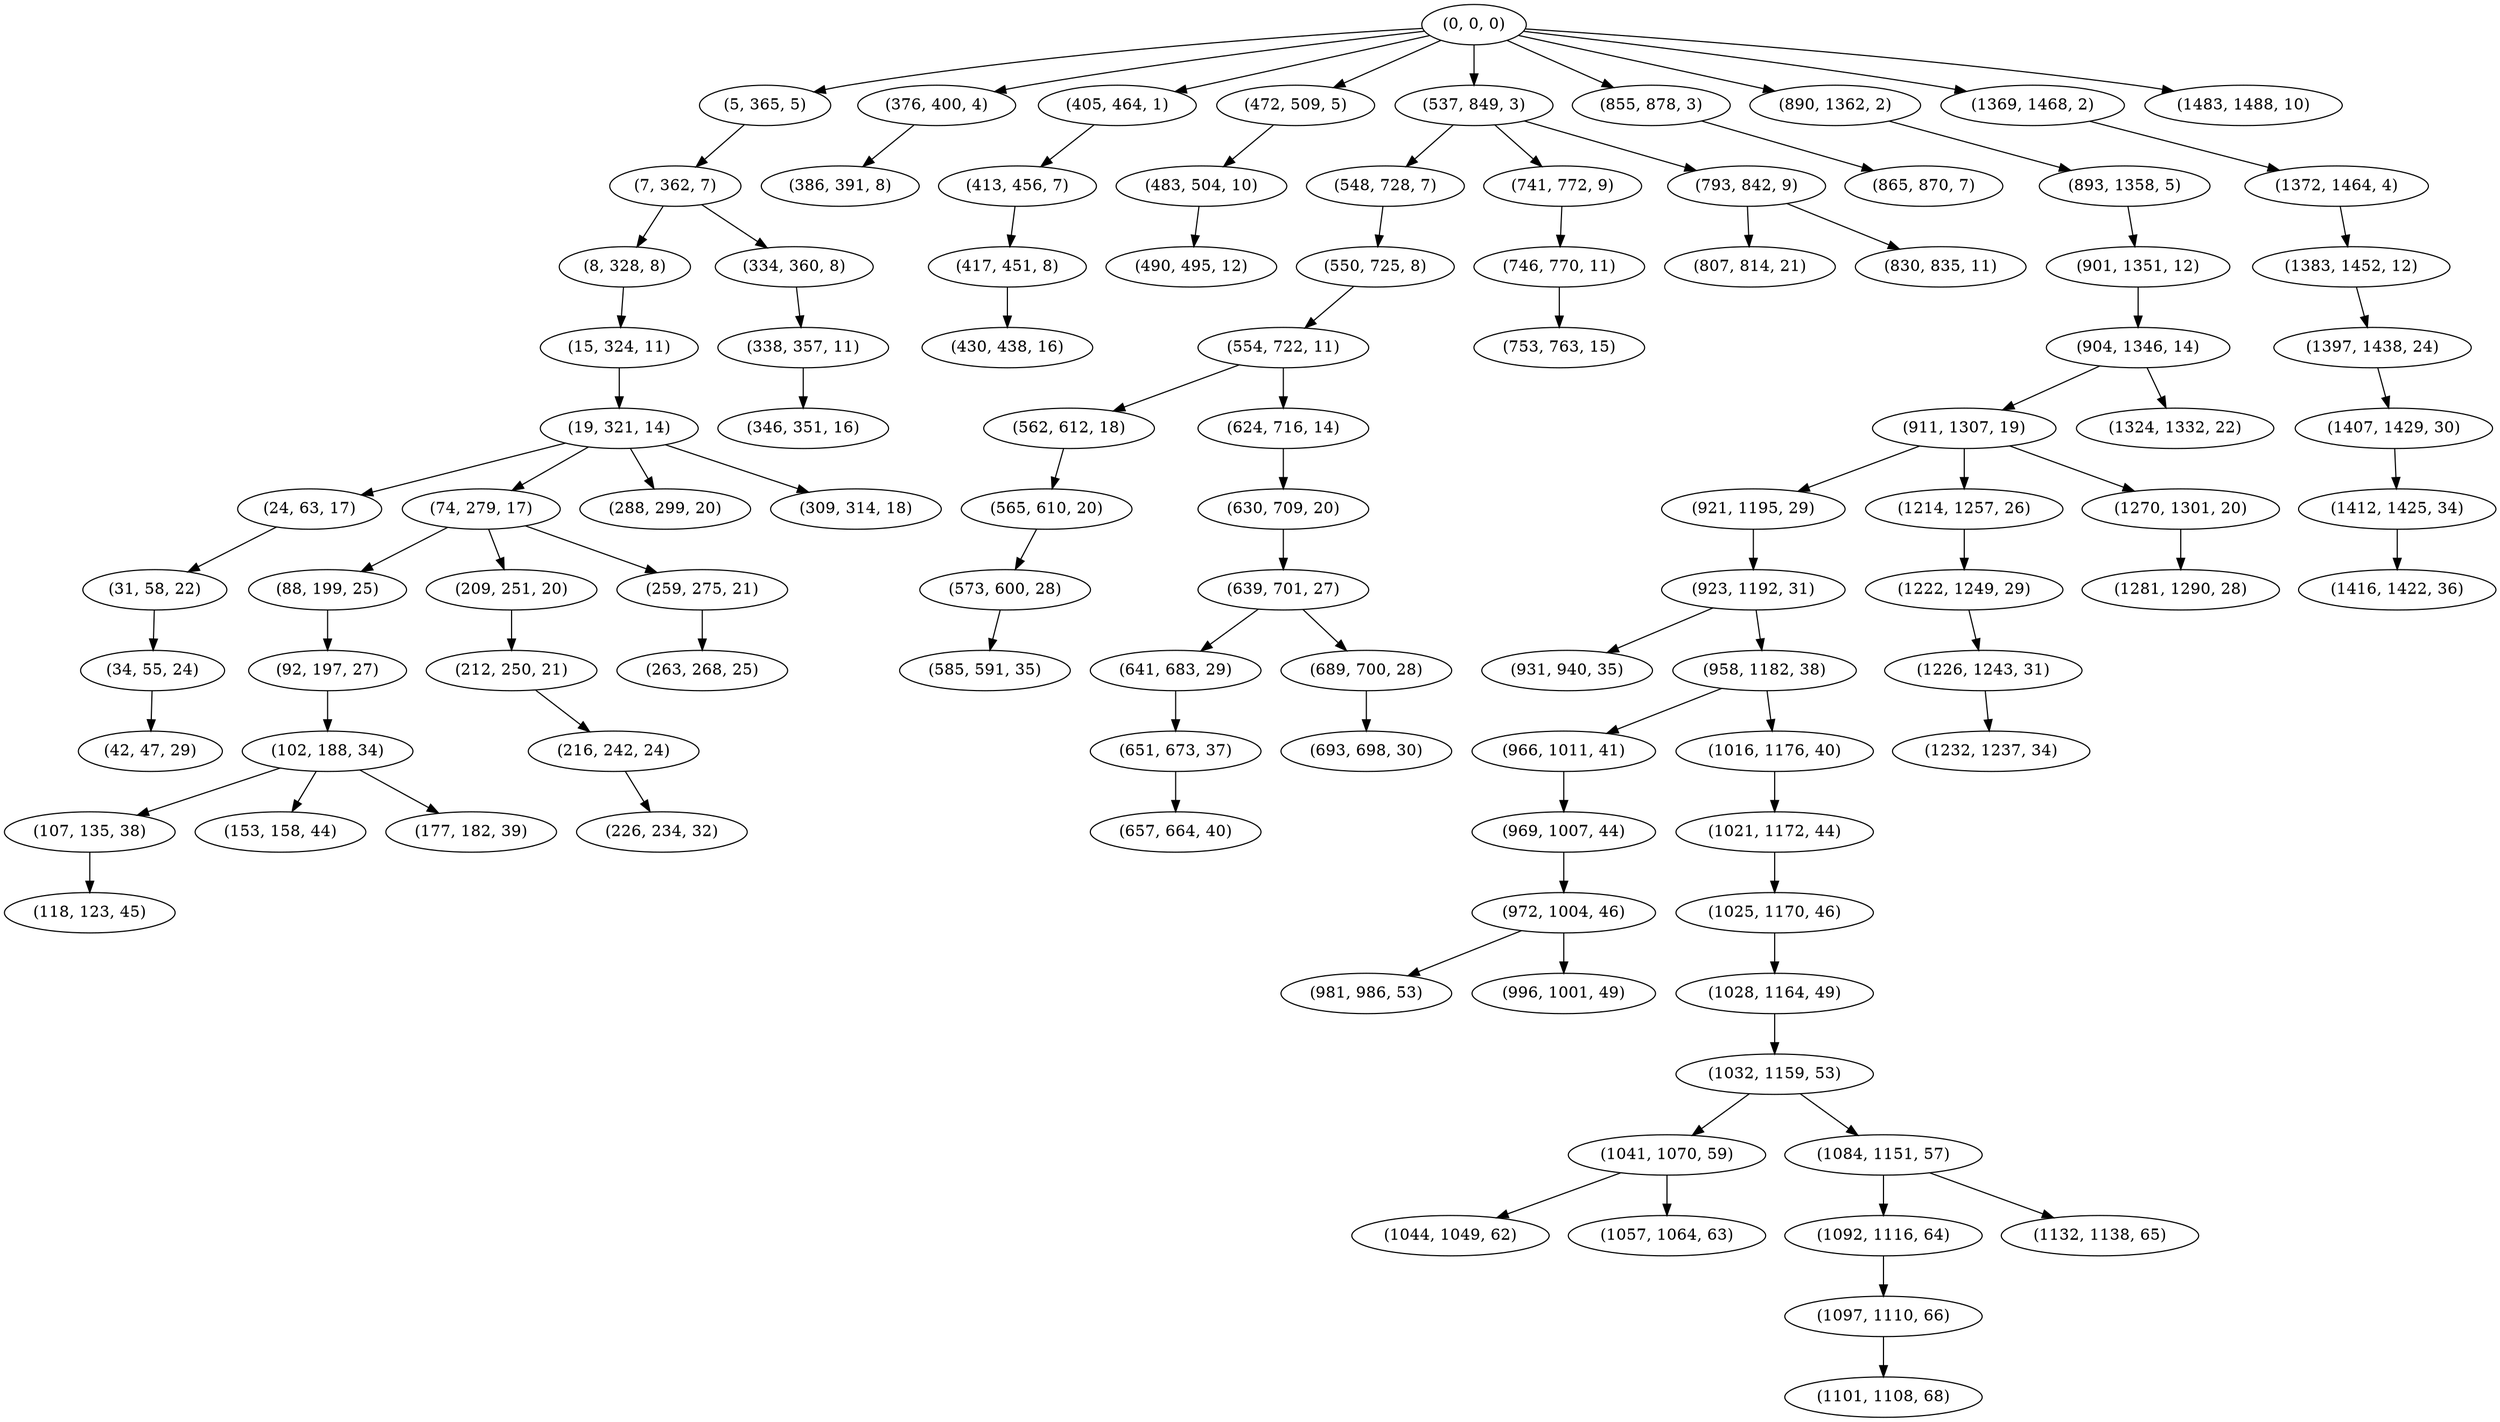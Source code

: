 digraph tree {
    "(0, 0, 0)";
    "(5, 365, 5)";
    "(7, 362, 7)";
    "(8, 328, 8)";
    "(15, 324, 11)";
    "(19, 321, 14)";
    "(24, 63, 17)";
    "(31, 58, 22)";
    "(34, 55, 24)";
    "(42, 47, 29)";
    "(74, 279, 17)";
    "(88, 199, 25)";
    "(92, 197, 27)";
    "(102, 188, 34)";
    "(107, 135, 38)";
    "(118, 123, 45)";
    "(153, 158, 44)";
    "(177, 182, 39)";
    "(209, 251, 20)";
    "(212, 250, 21)";
    "(216, 242, 24)";
    "(226, 234, 32)";
    "(259, 275, 21)";
    "(263, 268, 25)";
    "(288, 299, 20)";
    "(309, 314, 18)";
    "(334, 360, 8)";
    "(338, 357, 11)";
    "(346, 351, 16)";
    "(376, 400, 4)";
    "(386, 391, 8)";
    "(405, 464, 1)";
    "(413, 456, 7)";
    "(417, 451, 8)";
    "(430, 438, 16)";
    "(472, 509, 5)";
    "(483, 504, 10)";
    "(490, 495, 12)";
    "(537, 849, 3)";
    "(548, 728, 7)";
    "(550, 725, 8)";
    "(554, 722, 11)";
    "(562, 612, 18)";
    "(565, 610, 20)";
    "(573, 600, 28)";
    "(585, 591, 35)";
    "(624, 716, 14)";
    "(630, 709, 20)";
    "(639, 701, 27)";
    "(641, 683, 29)";
    "(651, 673, 37)";
    "(657, 664, 40)";
    "(689, 700, 28)";
    "(693, 698, 30)";
    "(741, 772, 9)";
    "(746, 770, 11)";
    "(753, 763, 15)";
    "(793, 842, 9)";
    "(807, 814, 21)";
    "(830, 835, 11)";
    "(855, 878, 3)";
    "(865, 870, 7)";
    "(890, 1362, 2)";
    "(893, 1358, 5)";
    "(901, 1351, 12)";
    "(904, 1346, 14)";
    "(911, 1307, 19)";
    "(921, 1195, 29)";
    "(923, 1192, 31)";
    "(931, 940, 35)";
    "(958, 1182, 38)";
    "(966, 1011, 41)";
    "(969, 1007, 44)";
    "(972, 1004, 46)";
    "(981, 986, 53)";
    "(996, 1001, 49)";
    "(1016, 1176, 40)";
    "(1021, 1172, 44)";
    "(1025, 1170, 46)";
    "(1028, 1164, 49)";
    "(1032, 1159, 53)";
    "(1041, 1070, 59)";
    "(1044, 1049, 62)";
    "(1057, 1064, 63)";
    "(1084, 1151, 57)";
    "(1092, 1116, 64)";
    "(1097, 1110, 66)";
    "(1101, 1108, 68)";
    "(1132, 1138, 65)";
    "(1214, 1257, 26)";
    "(1222, 1249, 29)";
    "(1226, 1243, 31)";
    "(1232, 1237, 34)";
    "(1270, 1301, 20)";
    "(1281, 1290, 28)";
    "(1324, 1332, 22)";
    "(1369, 1468, 2)";
    "(1372, 1464, 4)";
    "(1383, 1452, 12)";
    "(1397, 1438, 24)";
    "(1407, 1429, 30)";
    "(1412, 1425, 34)";
    "(1416, 1422, 36)";
    "(1483, 1488, 10)";
    "(0, 0, 0)" -> "(5, 365, 5)";
    "(0, 0, 0)" -> "(376, 400, 4)";
    "(0, 0, 0)" -> "(405, 464, 1)";
    "(0, 0, 0)" -> "(472, 509, 5)";
    "(0, 0, 0)" -> "(537, 849, 3)";
    "(0, 0, 0)" -> "(855, 878, 3)";
    "(0, 0, 0)" -> "(890, 1362, 2)";
    "(0, 0, 0)" -> "(1369, 1468, 2)";
    "(0, 0, 0)" -> "(1483, 1488, 10)";
    "(5, 365, 5)" -> "(7, 362, 7)";
    "(7, 362, 7)" -> "(8, 328, 8)";
    "(7, 362, 7)" -> "(334, 360, 8)";
    "(8, 328, 8)" -> "(15, 324, 11)";
    "(15, 324, 11)" -> "(19, 321, 14)";
    "(19, 321, 14)" -> "(24, 63, 17)";
    "(19, 321, 14)" -> "(74, 279, 17)";
    "(19, 321, 14)" -> "(288, 299, 20)";
    "(19, 321, 14)" -> "(309, 314, 18)";
    "(24, 63, 17)" -> "(31, 58, 22)";
    "(31, 58, 22)" -> "(34, 55, 24)";
    "(34, 55, 24)" -> "(42, 47, 29)";
    "(74, 279, 17)" -> "(88, 199, 25)";
    "(74, 279, 17)" -> "(209, 251, 20)";
    "(74, 279, 17)" -> "(259, 275, 21)";
    "(88, 199, 25)" -> "(92, 197, 27)";
    "(92, 197, 27)" -> "(102, 188, 34)";
    "(102, 188, 34)" -> "(107, 135, 38)";
    "(102, 188, 34)" -> "(153, 158, 44)";
    "(102, 188, 34)" -> "(177, 182, 39)";
    "(107, 135, 38)" -> "(118, 123, 45)";
    "(209, 251, 20)" -> "(212, 250, 21)";
    "(212, 250, 21)" -> "(216, 242, 24)";
    "(216, 242, 24)" -> "(226, 234, 32)";
    "(259, 275, 21)" -> "(263, 268, 25)";
    "(334, 360, 8)" -> "(338, 357, 11)";
    "(338, 357, 11)" -> "(346, 351, 16)";
    "(376, 400, 4)" -> "(386, 391, 8)";
    "(405, 464, 1)" -> "(413, 456, 7)";
    "(413, 456, 7)" -> "(417, 451, 8)";
    "(417, 451, 8)" -> "(430, 438, 16)";
    "(472, 509, 5)" -> "(483, 504, 10)";
    "(483, 504, 10)" -> "(490, 495, 12)";
    "(537, 849, 3)" -> "(548, 728, 7)";
    "(537, 849, 3)" -> "(741, 772, 9)";
    "(537, 849, 3)" -> "(793, 842, 9)";
    "(548, 728, 7)" -> "(550, 725, 8)";
    "(550, 725, 8)" -> "(554, 722, 11)";
    "(554, 722, 11)" -> "(562, 612, 18)";
    "(554, 722, 11)" -> "(624, 716, 14)";
    "(562, 612, 18)" -> "(565, 610, 20)";
    "(565, 610, 20)" -> "(573, 600, 28)";
    "(573, 600, 28)" -> "(585, 591, 35)";
    "(624, 716, 14)" -> "(630, 709, 20)";
    "(630, 709, 20)" -> "(639, 701, 27)";
    "(639, 701, 27)" -> "(641, 683, 29)";
    "(639, 701, 27)" -> "(689, 700, 28)";
    "(641, 683, 29)" -> "(651, 673, 37)";
    "(651, 673, 37)" -> "(657, 664, 40)";
    "(689, 700, 28)" -> "(693, 698, 30)";
    "(741, 772, 9)" -> "(746, 770, 11)";
    "(746, 770, 11)" -> "(753, 763, 15)";
    "(793, 842, 9)" -> "(807, 814, 21)";
    "(793, 842, 9)" -> "(830, 835, 11)";
    "(855, 878, 3)" -> "(865, 870, 7)";
    "(890, 1362, 2)" -> "(893, 1358, 5)";
    "(893, 1358, 5)" -> "(901, 1351, 12)";
    "(901, 1351, 12)" -> "(904, 1346, 14)";
    "(904, 1346, 14)" -> "(911, 1307, 19)";
    "(904, 1346, 14)" -> "(1324, 1332, 22)";
    "(911, 1307, 19)" -> "(921, 1195, 29)";
    "(911, 1307, 19)" -> "(1214, 1257, 26)";
    "(911, 1307, 19)" -> "(1270, 1301, 20)";
    "(921, 1195, 29)" -> "(923, 1192, 31)";
    "(923, 1192, 31)" -> "(931, 940, 35)";
    "(923, 1192, 31)" -> "(958, 1182, 38)";
    "(958, 1182, 38)" -> "(966, 1011, 41)";
    "(958, 1182, 38)" -> "(1016, 1176, 40)";
    "(966, 1011, 41)" -> "(969, 1007, 44)";
    "(969, 1007, 44)" -> "(972, 1004, 46)";
    "(972, 1004, 46)" -> "(981, 986, 53)";
    "(972, 1004, 46)" -> "(996, 1001, 49)";
    "(1016, 1176, 40)" -> "(1021, 1172, 44)";
    "(1021, 1172, 44)" -> "(1025, 1170, 46)";
    "(1025, 1170, 46)" -> "(1028, 1164, 49)";
    "(1028, 1164, 49)" -> "(1032, 1159, 53)";
    "(1032, 1159, 53)" -> "(1041, 1070, 59)";
    "(1032, 1159, 53)" -> "(1084, 1151, 57)";
    "(1041, 1070, 59)" -> "(1044, 1049, 62)";
    "(1041, 1070, 59)" -> "(1057, 1064, 63)";
    "(1084, 1151, 57)" -> "(1092, 1116, 64)";
    "(1084, 1151, 57)" -> "(1132, 1138, 65)";
    "(1092, 1116, 64)" -> "(1097, 1110, 66)";
    "(1097, 1110, 66)" -> "(1101, 1108, 68)";
    "(1214, 1257, 26)" -> "(1222, 1249, 29)";
    "(1222, 1249, 29)" -> "(1226, 1243, 31)";
    "(1226, 1243, 31)" -> "(1232, 1237, 34)";
    "(1270, 1301, 20)" -> "(1281, 1290, 28)";
    "(1369, 1468, 2)" -> "(1372, 1464, 4)";
    "(1372, 1464, 4)" -> "(1383, 1452, 12)";
    "(1383, 1452, 12)" -> "(1397, 1438, 24)";
    "(1397, 1438, 24)" -> "(1407, 1429, 30)";
    "(1407, 1429, 30)" -> "(1412, 1425, 34)";
    "(1412, 1425, 34)" -> "(1416, 1422, 36)";
}
